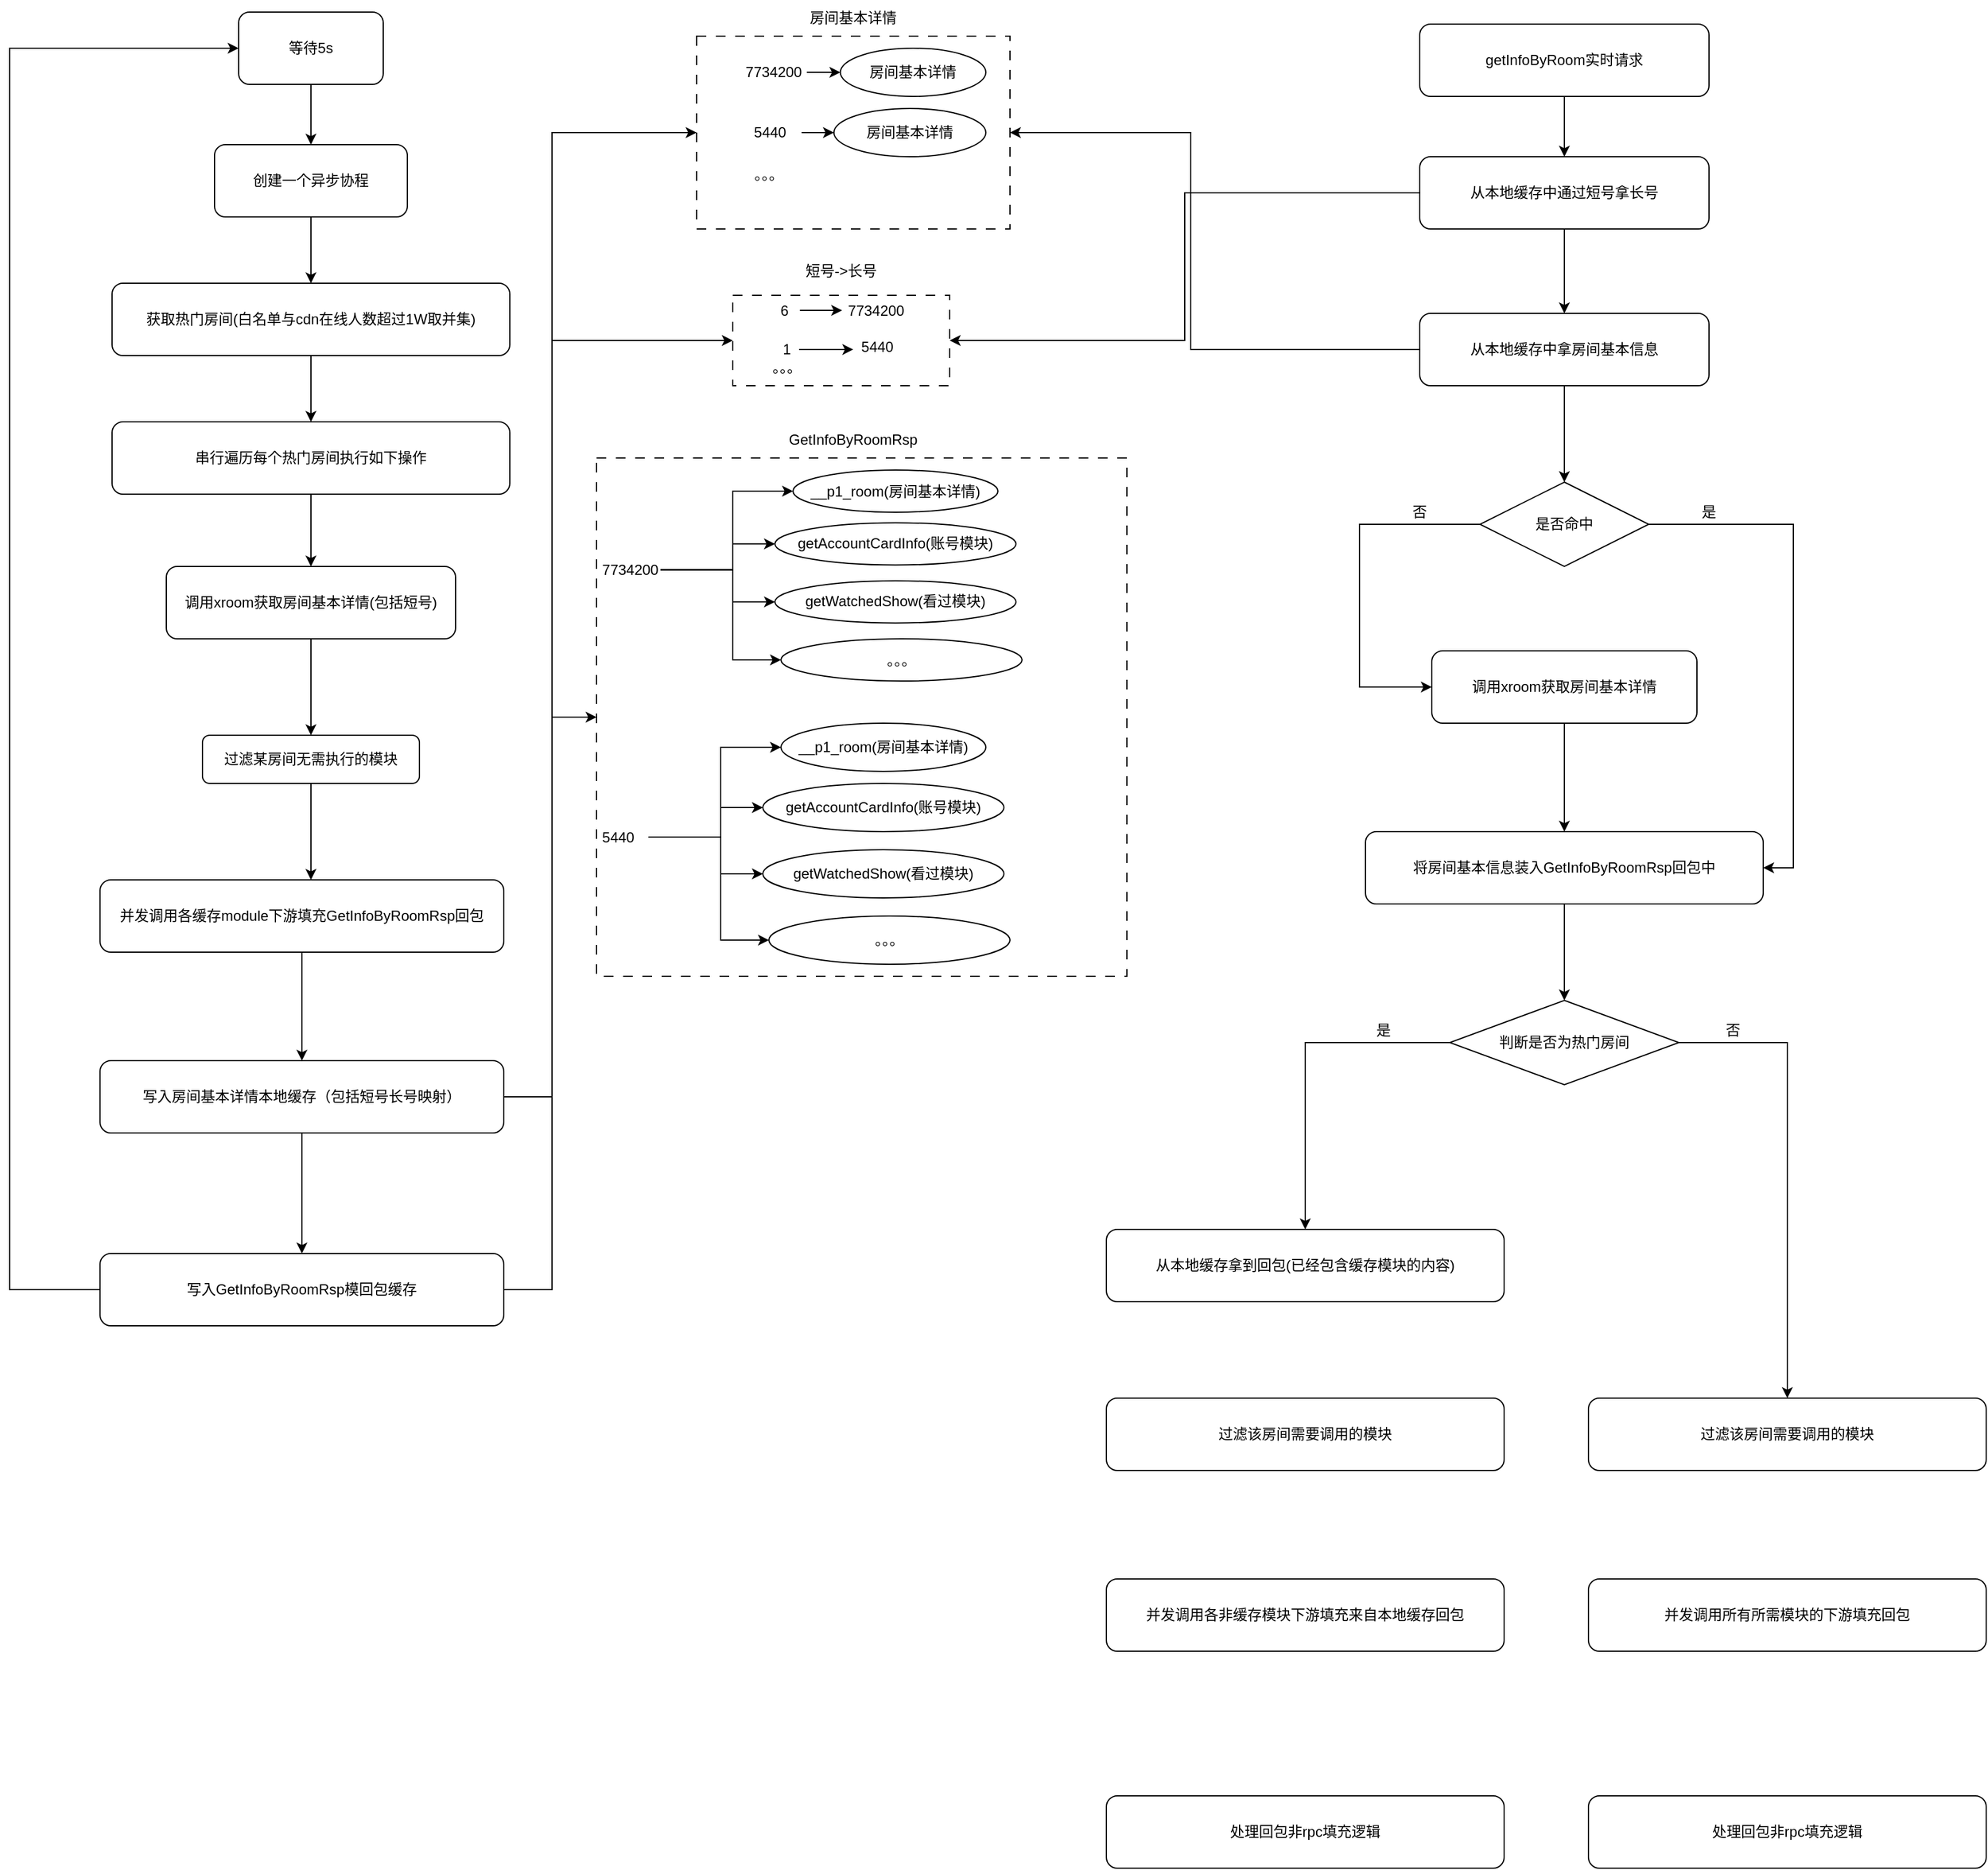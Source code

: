 <mxfile version="26.0.16">
  <diagram name="第 1 页" id="2z6H6S5NHl5eZgAEoRg0">
    <mxGraphModel dx="2069" dy="785" grid="1" gridSize="10" guides="1" tooltips="1" connect="1" arrows="1" fold="1" page="1" pageScale="1" pageWidth="827" pageHeight="1169" math="0" shadow="0">
      <root>
        <mxCell id="0" />
        <mxCell id="1" parent="0" />
        <mxCell id="CG3sEC5kOzj6vTKyxuMJ-37" value="" style="group" vertex="1" connectable="0" parent="1">
          <mxGeometry x="250" y="100" width="280" height="190" as="geometry" />
        </mxCell>
        <mxCell id="CG3sEC5kOzj6vTKyxuMJ-15" value="" style="rounded=0;whiteSpace=wrap;html=1;dashed=1;dashPattern=8 8;" vertex="1" parent="CG3sEC5kOzj6vTKyxuMJ-37">
          <mxGeometry x="20" y="30" width="260" height="160" as="geometry" />
        </mxCell>
        <mxCell id="CG3sEC5kOzj6vTKyxuMJ-10" value="" style="group" vertex="1" connectable="0" parent="CG3sEC5kOzj6vTKyxuMJ-37">
          <mxGeometry y="40" width="260" height="40" as="geometry" />
        </mxCell>
        <mxCell id="CG3sEC5kOzj6vTKyxuMJ-3" value="房间基本详情" style="ellipse;whiteSpace=wrap;html=1;" vertex="1" parent="CG3sEC5kOzj6vTKyxuMJ-10">
          <mxGeometry x="139.286" width="120.714" height="40" as="geometry" />
        </mxCell>
        <mxCell id="CG3sEC5kOzj6vTKyxuMJ-5" value="" style="edgeStyle=orthogonalEdgeStyle;rounded=0;orthogonalLoop=1;jettySize=auto;html=1;" edge="1" parent="CG3sEC5kOzj6vTKyxuMJ-10" source="CG3sEC5kOzj6vTKyxuMJ-4" target="CG3sEC5kOzj6vTKyxuMJ-3">
          <mxGeometry relative="1" as="geometry">
            <Array as="points">
              <mxPoint x="92.857" y="20" />
              <mxPoint x="92.857" y="20" />
            </Array>
          </mxGeometry>
        </mxCell>
        <mxCell id="CG3sEC5kOzj6vTKyxuMJ-4" value="7734200" style="text;strokeColor=none;align=center;fillColor=none;html=1;verticalAlign=middle;whiteSpace=wrap;rounded=0;" vertex="1" parent="CG3sEC5kOzj6vTKyxuMJ-10">
          <mxGeometry x="55.714" y="2.5" width="55.714" height="35" as="geometry" />
        </mxCell>
        <mxCell id="CG3sEC5kOzj6vTKyxuMJ-11" value="" style="group" vertex="1" connectable="0" parent="CG3sEC5kOzj6vTKyxuMJ-37">
          <mxGeometry y="90" width="260" height="40" as="geometry" />
        </mxCell>
        <mxCell id="CG3sEC5kOzj6vTKyxuMJ-12" value="房间基本详情" style="ellipse;whiteSpace=wrap;html=1;" vertex="1" parent="CG3sEC5kOzj6vTKyxuMJ-11">
          <mxGeometry x="133.93" width="126.07" height="40" as="geometry" />
        </mxCell>
        <mxCell id="CG3sEC5kOzj6vTKyxuMJ-13" value="" style="edgeStyle=orthogonalEdgeStyle;rounded=0;orthogonalLoop=1;jettySize=auto;html=1;" edge="1" parent="CG3sEC5kOzj6vTKyxuMJ-11" source="CG3sEC5kOzj6vTKyxuMJ-14" target="CG3sEC5kOzj6vTKyxuMJ-12">
          <mxGeometry relative="1" as="geometry">
            <Array as="points">
              <mxPoint x="89.286" y="20" />
              <mxPoint x="89.286" y="20" />
            </Array>
          </mxGeometry>
        </mxCell>
        <mxCell id="CG3sEC5kOzj6vTKyxuMJ-14" value="5440" style="text;strokeColor=none;align=center;fillColor=none;html=1;verticalAlign=middle;whiteSpace=wrap;rounded=0;" vertex="1" parent="CG3sEC5kOzj6vTKyxuMJ-11">
          <mxGeometry x="53.571" y="2.5" width="53.571" height="35" as="geometry" />
        </mxCell>
        <mxCell id="CG3sEC5kOzj6vTKyxuMJ-17" value="。。。" style="text;strokeColor=none;align=center;fillColor=none;html=1;verticalAlign=middle;whiteSpace=wrap;rounded=0;" vertex="1" parent="CG3sEC5kOzj6vTKyxuMJ-37">
          <mxGeometry x="50" y="130" width="60" height="30" as="geometry" />
        </mxCell>
        <mxCell id="CG3sEC5kOzj6vTKyxuMJ-18" value="房间基本详情" style="text;strokeColor=none;align=center;fillColor=none;html=1;verticalAlign=middle;whiteSpace=wrap;rounded=0;" vertex="1" parent="CG3sEC5kOzj6vTKyxuMJ-37">
          <mxGeometry x="85" width="130" height="30" as="geometry" />
        </mxCell>
        <mxCell id="CG3sEC5kOzj6vTKyxuMJ-41" value="" style="group" vertex="1" connectable="0" parent="1">
          <mxGeometry x="300" y="310" width="180" height="110" as="geometry" />
        </mxCell>
        <mxCell id="CG3sEC5kOzj6vTKyxuMJ-39" value="短号-&amp;gt;长号" style="text;strokeColor=none;align=center;fillColor=none;html=1;verticalAlign=middle;whiteSpace=wrap;rounded=0;" vertex="1" parent="CG3sEC5kOzj6vTKyxuMJ-41">
          <mxGeometry x="25" width="130" height="30" as="geometry" />
        </mxCell>
        <mxCell id="CG3sEC5kOzj6vTKyxuMJ-40" value="" style="group" vertex="1" connectable="0" parent="CG3sEC5kOzj6vTKyxuMJ-41">
          <mxGeometry y="30" width="180" height="80" as="geometry" />
        </mxCell>
        <mxCell id="CG3sEC5kOzj6vTKyxuMJ-38" value="" style="rounded=0;whiteSpace=wrap;html=1;dashed=1;dashPattern=8 8;" vertex="1" parent="CG3sEC5kOzj6vTKyxuMJ-40">
          <mxGeometry y="5" width="180" height="75" as="geometry" />
        </mxCell>
        <mxCell id="CG3sEC5kOzj6vTKyxuMJ-27" value="" style="group" vertex="1" connectable="0" parent="CG3sEC5kOzj6vTKyxuMJ-40">
          <mxGeometry x="30" width="116.439" height="35" as="geometry" />
        </mxCell>
        <mxCell id="CG3sEC5kOzj6vTKyxuMJ-24" value="7734200" style="text;strokeColor=none;align=center;fillColor=none;html=1;verticalAlign=middle;whiteSpace=wrap;rounded=0;" vertex="1" parent="CG3sEC5kOzj6vTKyxuMJ-27">
          <mxGeometry x="60.724" width="55.714" height="35" as="geometry" />
        </mxCell>
        <mxCell id="CG3sEC5kOzj6vTKyxuMJ-26" style="edgeStyle=orthogonalEdgeStyle;rounded=0;orthogonalLoop=1;jettySize=auto;html=1;entryX=0;entryY=0.5;entryDx=0;entryDy=0;" edge="1" parent="CG3sEC5kOzj6vTKyxuMJ-27" source="CG3sEC5kOzj6vTKyxuMJ-25" target="CG3sEC5kOzj6vTKyxuMJ-24">
          <mxGeometry relative="1" as="geometry" />
        </mxCell>
        <mxCell id="CG3sEC5kOzj6vTKyxuMJ-25" value="6" style="text;strokeColor=none;align=center;fillColor=none;html=1;verticalAlign=middle;whiteSpace=wrap;rounded=0;" vertex="1" parent="CG3sEC5kOzj6vTKyxuMJ-27">
          <mxGeometry width="25.72" height="35" as="geometry" />
        </mxCell>
        <mxCell id="CG3sEC5kOzj6vTKyxuMJ-33" value="5440" style="text;strokeColor=none;align=center;fillColor=none;html=1;verticalAlign=middle;whiteSpace=wrap;rounded=0;" vertex="1" parent="CG3sEC5kOzj6vTKyxuMJ-40">
          <mxGeometry x="92.871" y="30" width="53.571" height="35" as="geometry" />
        </mxCell>
        <mxCell id="CG3sEC5kOzj6vTKyxuMJ-34" value="1" style="text;strokeColor=none;align=center;fillColor=none;html=1;verticalAlign=middle;whiteSpace=wrap;rounded=0;" vertex="1" parent="CG3sEC5kOzj6vTKyxuMJ-40">
          <mxGeometry x="35" y="35" width="20" height="30" as="geometry" />
        </mxCell>
        <mxCell id="CG3sEC5kOzj6vTKyxuMJ-35" style="edgeStyle=orthogonalEdgeStyle;rounded=0;orthogonalLoop=1;jettySize=auto;html=1;entryX=0.133;entryY=0.571;entryDx=0;entryDy=0;entryPerimeter=0;" edge="1" parent="CG3sEC5kOzj6vTKyxuMJ-40" source="CG3sEC5kOzj6vTKyxuMJ-34" target="CG3sEC5kOzj6vTKyxuMJ-33">
          <mxGeometry relative="1" as="geometry" />
        </mxCell>
        <mxCell id="CG3sEC5kOzj6vTKyxuMJ-36" value="。。。" style="text;strokeColor=none;align=center;fillColor=none;html=1;verticalAlign=middle;whiteSpace=wrap;rounded=0;" vertex="1" parent="CG3sEC5kOzj6vTKyxuMJ-40">
          <mxGeometry x="15" y="50" width="60" height="30" as="geometry" />
        </mxCell>
        <mxCell id="CG3sEC5kOzj6vTKyxuMJ-43" value="GetInfoByRoomRsp" style="text;strokeColor=none;align=center;fillColor=none;html=1;verticalAlign=middle;whiteSpace=wrap;rounded=0;" vertex="1" parent="1">
          <mxGeometry x="320" y="450" width="160" height="30" as="geometry" />
        </mxCell>
        <mxCell id="CG3sEC5kOzj6vTKyxuMJ-59" value="" style="group" vertex="1" connectable="0" parent="1">
          <mxGeometry x="190" y="490" width="444" height="540" as="geometry" />
        </mxCell>
        <mxCell id="CG3sEC5kOzj6vTKyxuMJ-44" value="" style="rounded=0;whiteSpace=wrap;html=1;dashed=1;dashPattern=8 8;" vertex="1" parent="CG3sEC5kOzj6vTKyxuMJ-59">
          <mxGeometry x="-3" y="-10" width="440" height="430" as="geometry" />
        </mxCell>
        <mxCell id="CG3sEC5kOzj6vTKyxuMJ-60" style="edgeStyle=orthogonalEdgeStyle;rounded=0;orthogonalLoop=1;jettySize=auto;html=1;entryX=0;entryY=0.5;entryDx=0;entryDy=0;" edge="1" parent="CG3sEC5kOzj6vTKyxuMJ-59" source="CG3sEC5kOzj6vTKyxuMJ-64" target="CG3sEC5kOzj6vTKyxuMJ-65">
          <mxGeometry relative="1" as="geometry">
            <Array as="points">
              <mxPoint x="110" y="83.125" />
              <mxPoint x="110" y="17.5" />
            </Array>
          </mxGeometry>
        </mxCell>
        <mxCell id="CG3sEC5kOzj6vTKyxuMJ-61" style="edgeStyle=orthogonalEdgeStyle;rounded=0;orthogonalLoop=1;jettySize=auto;html=1;entryX=0;entryY=0.5;entryDx=0;entryDy=0;" edge="1" parent="CG3sEC5kOzj6vTKyxuMJ-59" source="CG3sEC5kOzj6vTKyxuMJ-64" target="CG3sEC5kOzj6vTKyxuMJ-66">
          <mxGeometry relative="1" as="geometry">
            <Array as="points">
              <mxPoint x="110" y="83.125" />
              <mxPoint x="110" y="61.25" />
            </Array>
          </mxGeometry>
        </mxCell>
        <mxCell id="CG3sEC5kOzj6vTKyxuMJ-62" style="edgeStyle=orthogonalEdgeStyle;rounded=0;orthogonalLoop=1;jettySize=auto;html=1;entryX=0;entryY=0.5;entryDx=0;entryDy=0;" edge="1" parent="CG3sEC5kOzj6vTKyxuMJ-59" source="CG3sEC5kOzj6vTKyxuMJ-64" target="CG3sEC5kOzj6vTKyxuMJ-67">
          <mxGeometry relative="1" as="geometry">
            <Array as="points">
              <mxPoint x="110" y="83.125" />
              <mxPoint x="110" y="109.375" />
            </Array>
          </mxGeometry>
        </mxCell>
        <mxCell id="CG3sEC5kOzj6vTKyxuMJ-63" style="edgeStyle=orthogonalEdgeStyle;rounded=0;orthogonalLoop=1;jettySize=auto;html=1;entryX=0;entryY=0.5;entryDx=0;entryDy=0;" edge="1" parent="CG3sEC5kOzj6vTKyxuMJ-59" source="CG3sEC5kOzj6vTKyxuMJ-64" target="CG3sEC5kOzj6vTKyxuMJ-68">
          <mxGeometry relative="1" as="geometry">
            <Array as="points">
              <mxPoint x="110" y="83.125" />
              <mxPoint x="110" y="157.5" />
            </Array>
          </mxGeometry>
        </mxCell>
        <mxCell id="CG3sEC5kOzj6vTKyxuMJ-64" value="7734200" style="text;strokeColor=none;align=center;fillColor=none;html=1;verticalAlign=middle;whiteSpace=wrap;rounded=0;" vertex="1" parent="CG3sEC5kOzj6vTKyxuMJ-59">
          <mxGeometry y="67.375" width="50" height="30.625" as="geometry" />
        </mxCell>
        <mxCell id="CG3sEC5kOzj6vTKyxuMJ-65" value="__p1_room(房间基本详情)" style="ellipse;whiteSpace=wrap;html=1;" vertex="1" parent="CG3sEC5kOzj6vTKyxuMJ-59">
          <mxGeometry x="160" width="170" height="35" as="geometry" />
        </mxCell>
        <mxCell id="CG3sEC5kOzj6vTKyxuMJ-66" value="getAccountCardInfo(账号模块)" style="ellipse;whiteSpace=wrap;html=1;" vertex="1" parent="CG3sEC5kOzj6vTKyxuMJ-59">
          <mxGeometry x="145" y="43.75" width="200" height="35" as="geometry" />
        </mxCell>
        <mxCell id="CG3sEC5kOzj6vTKyxuMJ-67" value="getWatchedShow(看过模块)" style="ellipse;whiteSpace=wrap;html=1;" vertex="1" parent="CG3sEC5kOzj6vTKyxuMJ-59">
          <mxGeometry x="145" y="91.875" width="200" height="35" as="geometry" />
        </mxCell>
        <mxCell id="CG3sEC5kOzj6vTKyxuMJ-68" value="。。。" style="ellipse;whiteSpace=wrap;html=1;" vertex="1" parent="CG3sEC5kOzj6vTKyxuMJ-59">
          <mxGeometry x="150" y="140" width="200" height="35" as="geometry" />
        </mxCell>
        <mxCell id="CG3sEC5kOzj6vTKyxuMJ-58" value="" style="group" vertex="1" connectable="0" parent="CG3sEC5kOzj6vTKyxuMJ-59">
          <mxGeometry x="-10" y="210" width="454" height="330" as="geometry" />
        </mxCell>
        <mxCell id="CG3sEC5kOzj6vTKyxuMJ-54" style="edgeStyle=orthogonalEdgeStyle;rounded=0;orthogonalLoop=1;jettySize=auto;html=1;entryX=0;entryY=0.5;entryDx=0;entryDy=0;" edge="1" parent="CG3sEC5kOzj6vTKyxuMJ-58" source="CG3sEC5kOzj6vTKyxuMJ-45" target="CG3sEC5kOzj6vTKyxuMJ-49">
          <mxGeometry relative="1" as="geometry">
            <Array as="points">
              <mxPoint x="110" y="95" />
              <mxPoint x="110" y="20" />
            </Array>
          </mxGeometry>
        </mxCell>
        <mxCell id="CG3sEC5kOzj6vTKyxuMJ-55" style="edgeStyle=orthogonalEdgeStyle;rounded=0;orthogonalLoop=1;jettySize=auto;html=1;entryX=0;entryY=0.5;entryDx=0;entryDy=0;" edge="1" parent="CG3sEC5kOzj6vTKyxuMJ-58" source="CG3sEC5kOzj6vTKyxuMJ-45" target="CG3sEC5kOzj6vTKyxuMJ-50">
          <mxGeometry relative="1" as="geometry">
            <Array as="points">
              <mxPoint x="110" y="95" />
              <mxPoint x="110" y="70" />
            </Array>
          </mxGeometry>
        </mxCell>
        <mxCell id="CG3sEC5kOzj6vTKyxuMJ-56" style="edgeStyle=orthogonalEdgeStyle;rounded=0;orthogonalLoop=1;jettySize=auto;html=1;entryX=0;entryY=0.5;entryDx=0;entryDy=0;" edge="1" parent="CG3sEC5kOzj6vTKyxuMJ-58" source="CG3sEC5kOzj6vTKyxuMJ-45" target="CG3sEC5kOzj6vTKyxuMJ-51">
          <mxGeometry relative="1" as="geometry">
            <Array as="points">
              <mxPoint x="110" y="95" />
              <mxPoint x="110" y="125" />
            </Array>
          </mxGeometry>
        </mxCell>
        <mxCell id="CG3sEC5kOzj6vTKyxuMJ-57" style="edgeStyle=orthogonalEdgeStyle;rounded=0;orthogonalLoop=1;jettySize=auto;html=1;entryX=0;entryY=0.5;entryDx=0;entryDy=0;" edge="1" parent="CG3sEC5kOzj6vTKyxuMJ-58" source="CG3sEC5kOzj6vTKyxuMJ-45" target="CG3sEC5kOzj6vTKyxuMJ-52">
          <mxGeometry relative="1" as="geometry">
            <Array as="points">
              <mxPoint x="110" y="95" />
              <mxPoint x="110" y="180" />
            </Array>
          </mxGeometry>
        </mxCell>
        <mxCell id="CG3sEC5kOzj6vTKyxuMJ-45" value="5440" style="text;strokeColor=none;align=center;fillColor=none;html=1;verticalAlign=middle;whiteSpace=wrap;rounded=0;" vertex="1" parent="CG3sEC5kOzj6vTKyxuMJ-58">
          <mxGeometry y="77" width="50" height="35" as="geometry" />
        </mxCell>
        <mxCell id="CG3sEC5kOzj6vTKyxuMJ-49" value="__p1_room(房间基本详情)" style="ellipse;whiteSpace=wrap;html=1;" vertex="1" parent="CG3sEC5kOzj6vTKyxuMJ-58">
          <mxGeometry x="160" width="170" height="40" as="geometry" />
        </mxCell>
        <mxCell id="CG3sEC5kOzj6vTKyxuMJ-50" value="getAccountCardInfo(账号模块)" style="ellipse;whiteSpace=wrap;html=1;" vertex="1" parent="CG3sEC5kOzj6vTKyxuMJ-58">
          <mxGeometry x="145" y="50" width="200" height="40" as="geometry" />
        </mxCell>
        <mxCell id="CG3sEC5kOzj6vTKyxuMJ-51" value="getWatchedShow(看过模块)" style="ellipse;whiteSpace=wrap;html=1;" vertex="1" parent="CG3sEC5kOzj6vTKyxuMJ-58">
          <mxGeometry x="145" y="105" width="200" height="40" as="geometry" />
        </mxCell>
        <mxCell id="CG3sEC5kOzj6vTKyxuMJ-52" value="。。。" style="ellipse;whiteSpace=wrap;html=1;" vertex="1" parent="CG3sEC5kOzj6vTKyxuMJ-58">
          <mxGeometry x="150" y="160" width="200" height="40" as="geometry" />
        </mxCell>
        <mxCell id="CG3sEC5kOzj6vTKyxuMJ-76" style="edgeStyle=orthogonalEdgeStyle;rounded=0;orthogonalLoop=1;jettySize=auto;html=1;" edge="1" parent="1" source="CG3sEC5kOzj6vTKyxuMJ-69" target="CG3sEC5kOzj6vTKyxuMJ-75">
          <mxGeometry relative="1" as="geometry" />
        </mxCell>
        <mxCell id="CG3sEC5kOzj6vTKyxuMJ-69" value="等待5s" style="rounded=1;whiteSpace=wrap;html=1;" vertex="1" parent="1">
          <mxGeometry x="-110" y="110" width="120" height="60" as="geometry" />
        </mxCell>
        <mxCell id="CG3sEC5kOzj6vTKyxuMJ-87" style="edgeStyle=orthogonalEdgeStyle;rounded=0;orthogonalLoop=1;jettySize=auto;html=1;" edge="1" parent="1" source="CG3sEC5kOzj6vTKyxuMJ-72" target="CG3sEC5kOzj6vTKyxuMJ-74">
          <mxGeometry relative="1" as="geometry" />
        </mxCell>
        <mxCell id="CG3sEC5kOzj6vTKyxuMJ-72" value="获取热门房间(白名单与cdn在线人数超过1W取并集)" style="rounded=1;whiteSpace=wrap;html=1;" vertex="1" parent="1">
          <mxGeometry x="-215" y="335" width="330" height="60" as="geometry" />
        </mxCell>
        <mxCell id="CG3sEC5kOzj6vTKyxuMJ-88" style="edgeStyle=orthogonalEdgeStyle;rounded=0;orthogonalLoop=1;jettySize=auto;html=1;" edge="1" parent="1" source="CG3sEC5kOzj6vTKyxuMJ-74" target="CG3sEC5kOzj6vTKyxuMJ-79">
          <mxGeometry relative="1" as="geometry" />
        </mxCell>
        <mxCell id="CG3sEC5kOzj6vTKyxuMJ-74" value="串行遍历每个热门房间执行如下操作" style="rounded=1;whiteSpace=wrap;html=1;" vertex="1" parent="1">
          <mxGeometry x="-215" y="450" width="330" height="60" as="geometry" />
        </mxCell>
        <mxCell id="CG3sEC5kOzj6vTKyxuMJ-77" style="edgeStyle=orthogonalEdgeStyle;rounded=0;orthogonalLoop=1;jettySize=auto;html=1;exitX=0.5;exitY=1;exitDx=0;exitDy=0;entryX=0.5;entryY=0;entryDx=0;entryDy=0;" edge="1" parent="1" source="CG3sEC5kOzj6vTKyxuMJ-75" target="CG3sEC5kOzj6vTKyxuMJ-72">
          <mxGeometry relative="1" as="geometry" />
        </mxCell>
        <mxCell id="CG3sEC5kOzj6vTKyxuMJ-75" value="创建一个异步协程" style="rounded=1;whiteSpace=wrap;html=1;" vertex="1" parent="1">
          <mxGeometry x="-130" y="220" width="160" height="60" as="geometry" />
        </mxCell>
        <mxCell id="CG3sEC5kOzj6vTKyxuMJ-82" value="" style="edgeStyle=orthogonalEdgeStyle;rounded=0;orthogonalLoop=1;jettySize=auto;html=1;" edge="1" parent="1" source="CG3sEC5kOzj6vTKyxuMJ-79" target="CG3sEC5kOzj6vTKyxuMJ-80">
          <mxGeometry relative="1" as="geometry" />
        </mxCell>
        <mxCell id="CG3sEC5kOzj6vTKyxuMJ-79" value="调用xroom获取房间基本详情(包括短号)" style="rounded=1;whiteSpace=wrap;html=1;" vertex="1" parent="1">
          <mxGeometry x="-170" y="570" width="240" height="60" as="geometry" />
        </mxCell>
        <mxCell id="CG3sEC5kOzj6vTKyxuMJ-95" style="edgeStyle=orthogonalEdgeStyle;rounded=0;orthogonalLoop=1;jettySize=auto;html=1;" edge="1" parent="1" source="CG3sEC5kOzj6vTKyxuMJ-80">
          <mxGeometry relative="1" as="geometry">
            <mxPoint x="-50" y="830" as="targetPoint" />
          </mxGeometry>
        </mxCell>
        <mxCell id="CG3sEC5kOzj6vTKyxuMJ-80" value="过滤某房间无需执行的模块" style="rounded=1;whiteSpace=wrap;html=1;" vertex="1" parent="1">
          <mxGeometry x="-140" y="710" width="180" height="40" as="geometry" />
        </mxCell>
        <mxCell id="CG3sEC5kOzj6vTKyxuMJ-83" style="edgeStyle=orthogonalEdgeStyle;rounded=0;orthogonalLoop=1;jettySize=auto;html=1;" edge="1" parent="1" source="CG3sEC5kOzj6vTKyxuMJ-81">
          <mxGeometry relative="1" as="geometry">
            <mxPoint x="-57.5" y="980" as="targetPoint" />
          </mxGeometry>
        </mxCell>
        <mxCell id="CG3sEC5kOzj6vTKyxuMJ-81" value="并发调用各缓存module下游填充GetInfoByRoomRsp回包" style="rounded=1;whiteSpace=wrap;html=1;" vertex="1" parent="1">
          <mxGeometry x="-225" y="830" width="335" height="60" as="geometry" />
        </mxCell>
        <mxCell id="CG3sEC5kOzj6vTKyxuMJ-86" style="edgeStyle=orthogonalEdgeStyle;rounded=0;orthogonalLoop=1;jettySize=auto;html=1;exitX=0.5;exitY=1;exitDx=0;exitDy=0;entryX=0.5;entryY=0;entryDx=0;entryDy=0;" edge="1" parent="1" source="CG3sEC5kOzj6vTKyxuMJ-84" target="CG3sEC5kOzj6vTKyxuMJ-85">
          <mxGeometry relative="1" as="geometry" />
        </mxCell>
        <mxCell id="CG3sEC5kOzj6vTKyxuMJ-97" style="edgeStyle=orthogonalEdgeStyle;rounded=0;orthogonalLoop=1;jettySize=auto;html=1;entryX=0;entryY=0.5;entryDx=0;entryDy=0;" edge="1" parent="1" source="CG3sEC5kOzj6vTKyxuMJ-84" target="CG3sEC5kOzj6vTKyxuMJ-15">
          <mxGeometry relative="1" as="geometry">
            <Array as="points">
              <mxPoint x="150" y="1010" />
              <mxPoint x="150" y="210" />
            </Array>
          </mxGeometry>
        </mxCell>
        <mxCell id="CG3sEC5kOzj6vTKyxuMJ-98" style="edgeStyle=orthogonalEdgeStyle;rounded=0;orthogonalLoop=1;jettySize=auto;html=1;entryX=0;entryY=0.5;entryDx=0;entryDy=0;" edge="1" parent="1" source="CG3sEC5kOzj6vTKyxuMJ-84" target="CG3sEC5kOzj6vTKyxuMJ-38">
          <mxGeometry relative="1" as="geometry">
            <Array as="points">
              <mxPoint x="150" y="1010" />
              <mxPoint x="150" y="383" />
            </Array>
          </mxGeometry>
        </mxCell>
        <mxCell id="CG3sEC5kOzj6vTKyxuMJ-84" value="写入房间基本详情本地缓存（包括短号长号映射）" style="rounded=1;whiteSpace=wrap;html=1;" vertex="1" parent="1">
          <mxGeometry x="-225" y="980" width="335" height="60" as="geometry" />
        </mxCell>
        <mxCell id="CG3sEC5kOzj6vTKyxuMJ-93" style="edgeStyle=orthogonalEdgeStyle;rounded=0;orthogonalLoop=1;jettySize=auto;html=1;exitX=0;exitY=0.5;exitDx=0;exitDy=0;entryX=0;entryY=0.5;entryDx=0;entryDy=0;" edge="1" parent="1" source="CG3sEC5kOzj6vTKyxuMJ-85" target="CG3sEC5kOzj6vTKyxuMJ-69">
          <mxGeometry relative="1" as="geometry">
            <Array as="points">
              <mxPoint x="-300" y="1170" />
              <mxPoint x="-300" y="140" />
            </Array>
          </mxGeometry>
        </mxCell>
        <mxCell id="CG3sEC5kOzj6vTKyxuMJ-99" style="edgeStyle=orthogonalEdgeStyle;rounded=0;orthogonalLoop=1;jettySize=auto;html=1;entryX=0;entryY=0.5;entryDx=0;entryDy=0;" edge="1" parent="1" source="CG3sEC5kOzj6vTKyxuMJ-85" target="CG3sEC5kOzj6vTKyxuMJ-44">
          <mxGeometry relative="1" as="geometry">
            <Array as="points">
              <mxPoint x="150" y="1170" />
              <mxPoint x="150" y="695" />
            </Array>
          </mxGeometry>
        </mxCell>
        <mxCell id="CG3sEC5kOzj6vTKyxuMJ-85" value="写入GetInfoByRoomRsp模回包缓存" style="rounded=1;whiteSpace=wrap;html=1;" vertex="1" parent="1">
          <mxGeometry x="-225" y="1140" width="335" height="60" as="geometry" />
        </mxCell>
        <mxCell id="CG3sEC5kOzj6vTKyxuMJ-121" style="edgeStyle=orthogonalEdgeStyle;rounded=0;orthogonalLoop=1;jettySize=auto;html=1;exitX=0.5;exitY=1;exitDx=0;exitDy=0;entryX=0.5;entryY=0;entryDx=0;entryDy=0;" edge="1" parent="1" source="CG3sEC5kOzj6vTKyxuMJ-100" target="CG3sEC5kOzj6vTKyxuMJ-104">
          <mxGeometry relative="1" as="geometry" />
        </mxCell>
        <mxCell id="CG3sEC5kOzj6vTKyxuMJ-100" value="getInfoByRoom实时请求" style="rounded=1;whiteSpace=wrap;html=1;" vertex="1" parent="1">
          <mxGeometry x="870" y="120" width="240" height="60" as="geometry" />
        </mxCell>
        <mxCell id="CG3sEC5kOzj6vTKyxuMJ-105" style="edgeStyle=orthogonalEdgeStyle;rounded=0;orthogonalLoop=1;jettySize=auto;html=1;exitX=0;exitY=0.5;exitDx=0;exitDy=0;entryX=1;entryY=0.5;entryDx=0;entryDy=0;" edge="1" parent="1" source="CG3sEC5kOzj6vTKyxuMJ-104" target="CG3sEC5kOzj6vTKyxuMJ-38">
          <mxGeometry relative="1" as="geometry" />
        </mxCell>
        <mxCell id="CG3sEC5kOzj6vTKyxuMJ-120" style="edgeStyle=orthogonalEdgeStyle;rounded=0;orthogonalLoop=1;jettySize=auto;html=1;" edge="1" parent="1" source="CG3sEC5kOzj6vTKyxuMJ-104" target="CG3sEC5kOzj6vTKyxuMJ-106">
          <mxGeometry relative="1" as="geometry" />
        </mxCell>
        <mxCell id="CG3sEC5kOzj6vTKyxuMJ-104" value="从本地缓存中通过短号拿长号" style="rounded=1;whiteSpace=wrap;html=1;" vertex="1" parent="1">
          <mxGeometry x="870" y="230" width="240" height="60" as="geometry" />
        </mxCell>
        <mxCell id="CG3sEC5kOzj6vTKyxuMJ-107" style="edgeStyle=orthogonalEdgeStyle;rounded=0;orthogonalLoop=1;jettySize=auto;html=1;entryX=1;entryY=0.5;entryDx=0;entryDy=0;" edge="1" parent="1" source="CG3sEC5kOzj6vTKyxuMJ-106" target="CG3sEC5kOzj6vTKyxuMJ-15">
          <mxGeometry relative="1" as="geometry">
            <Array as="points">
              <mxPoint x="680" y="390" />
              <mxPoint x="680" y="210" />
            </Array>
          </mxGeometry>
        </mxCell>
        <mxCell id="CG3sEC5kOzj6vTKyxuMJ-119" style="edgeStyle=orthogonalEdgeStyle;rounded=0;orthogonalLoop=1;jettySize=auto;html=1;exitX=0.5;exitY=1;exitDx=0;exitDy=0;entryX=0.5;entryY=0;entryDx=0;entryDy=0;" edge="1" parent="1" source="CG3sEC5kOzj6vTKyxuMJ-106" target="CG3sEC5kOzj6vTKyxuMJ-108">
          <mxGeometry relative="1" as="geometry" />
        </mxCell>
        <mxCell id="CG3sEC5kOzj6vTKyxuMJ-106" value="从本地缓存中拿房间基本信息" style="rounded=1;whiteSpace=wrap;html=1;" vertex="1" parent="1">
          <mxGeometry x="870" y="360" width="240" height="60" as="geometry" />
        </mxCell>
        <mxCell id="CG3sEC5kOzj6vTKyxuMJ-113" style="edgeStyle=orthogonalEdgeStyle;rounded=0;orthogonalLoop=1;jettySize=auto;html=1;exitX=0;exitY=0.5;exitDx=0;exitDy=0;entryX=0;entryY=0.5;entryDx=0;entryDy=0;" edge="1" parent="1" source="CG3sEC5kOzj6vTKyxuMJ-108" target="CG3sEC5kOzj6vTKyxuMJ-110">
          <mxGeometry relative="1" as="geometry">
            <Array as="points">
              <mxPoint x="820" y="535" />
              <mxPoint x="820" y="670" />
            </Array>
          </mxGeometry>
        </mxCell>
        <mxCell id="CG3sEC5kOzj6vTKyxuMJ-116" style="edgeStyle=orthogonalEdgeStyle;rounded=0;orthogonalLoop=1;jettySize=auto;html=1;entryX=1;entryY=0.5;entryDx=0;entryDy=0;" edge="1" parent="1" source="CG3sEC5kOzj6vTKyxuMJ-108" target="CG3sEC5kOzj6vTKyxuMJ-111">
          <mxGeometry relative="1" as="geometry">
            <Array as="points">
              <mxPoint x="1180" y="535" />
              <mxPoint x="1180" y="820" />
            </Array>
          </mxGeometry>
        </mxCell>
        <mxCell id="CG3sEC5kOzj6vTKyxuMJ-108" value="是否命中" style="rhombus;whiteSpace=wrap;html=1;" vertex="1" parent="1">
          <mxGeometry x="920" y="500" width="140" height="70" as="geometry" />
        </mxCell>
        <mxCell id="CG3sEC5kOzj6vTKyxuMJ-115" style="edgeStyle=orthogonalEdgeStyle;rounded=0;orthogonalLoop=1;jettySize=auto;html=1;entryX=0.5;entryY=0;entryDx=0;entryDy=0;" edge="1" parent="1" source="CG3sEC5kOzj6vTKyxuMJ-110" target="CG3sEC5kOzj6vTKyxuMJ-111">
          <mxGeometry relative="1" as="geometry" />
        </mxCell>
        <mxCell id="CG3sEC5kOzj6vTKyxuMJ-110" value="调用xroom获取房间基本详情" style="rounded=1;whiteSpace=wrap;html=1;" vertex="1" parent="1">
          <mxGeometry x="880" y="640" width="220" height="60" as="geometry" />
        </mxCell>
        <mxCell id="CG3sEC5kOzj6vTKyxuMJ-122" style="edgeStyle=orthogonalEdgeStyle;rounded=0;orthogonalLoop=1;jettySize=auto;html=1;" edge="1" parent="1" source="CG3sEC5kOzj6vTKyxuMJ-111">
          <mxGeometry relative="1" as="geometry">
            <mxPoint x="990" y="930" as="targetPoint" />
          </mxGeometry>
        </mxCell>
        <mxCell id="CG3sEC5kOzj6vTKyxuMJ-111" value="将房间基本信息装入GetInfoByRoomRsp回包中" style="rounded=1;whiteSpace=wrap;html=1;" vertex="1" parent="1">
          <mxGeometry x="825" y="790" width="330" height="60" as="geometry" />
        </mxCell>
        <mxCell id="CG3sEC5kOzj6vTKyxuMJ-117" value="是" style="text;strokeColor=none;align=center;fillColor=none;html=1;verticalAlign=middle;whiteSpace=wrap;rounded=0;" vertex="1" parent="1">
          <mxGeometry x="1080" y="510" width="60" height="30" as="geometry" />
        </mxCell>
        <mxCell id="CG3sEC5kOzj6vTKyxuMJ-118" value="否" style="text;strokeColor=none;align=center;fillColor=none;html=1;verticalAlign=middle;whiteSpace=wrap;rounded=0;" vertex="1" parent="1">
          <mxGeometry x="840" y="510" width="60" height="30" as="geometry" />
        </mxCell>
        <mxCell id="CG3sEC5kOzj6vTKyxuMJ-132" style="edgeStyle=orthogonalEdgeStyle;rounded=0;orthogonalLoop=1;jettySize=auto;html=1;entryX=0.5;entryY=0;entryDx=0;entryDy=0;" edge="1" parent="1" source="CG3sEC5kOzj6vTKyxuMJ-123" target="CG3sEC5kOzj6vTKyxuMJ-126">
          <mxGeometry relative="1" as="geometry">
            <Array as="points">
              <mxPoint x="1175" y="965" />
            </Array>
          </mxGeometry>
        </mxCell>
        <mxCell id="CG3sEC5kOzj6vTKyxuMJ-136" style="edgeStyle=orthogonalEdgeStyle;rounded=0;orthogonalLoop=1;jettySize=auto;html=1;" edge="1" parent="1" source="CG3sEC5kOzj6vTKyxuMJ-123" target="CG3sEC5kOzj6vTKyxuMJ-124">
          <mxGeometry relative="1" as="geometry">
            <Array as="points">
              <mxPoint x="775" y="965" />
            </Array>
          </mxGeometry>
        </mxCell>
        <mxCell id="CG3sEC5kOzj6vTKyxuMJ-123" value="判断是否为热门房间" style="rhombus;whiteSpace=wrap;html=1;" vertex="1" parent="1">
          <mxGeometry x="895" y="930" width="190" height="70" as="geometry" />
        </mxCell>
        <mxCell id="CG3sEC5kOzj6vTKyxuMJ-124" value="从本地缓存拿到回包(已经包含缓存模块的内容)" style="rounded=1;whiteSpace=wrap;html=1;" vertex="1" parent="1">
          <mxGeometry x="610" y="1120" width="330" height="60" as="geometry" />
        </mxCell>
        <mxCell id="CG3sEC5kOzj6vTKyxuMJ-125" value="过滤该房间需要调用的模块" style="rounded=1;whiteSpace=wrap;html=1;" vertex="1" parent="1">
          <mxGeometry x="610" y="1260" width="330" height="60" as="geometry" />
        </mxCell>
        <mxCell id="CG3sEC5kOzj6vTKyxuMJ-126" value="过滤该房间需要调用的模块" style="rounded=1;whiteSpace=wrap;html=1;" vertex="1" parent="1">
          <mxGeometry x="1010" y="1260" width="330" height="60" as="geometry" />
        </mxCell>
        <mxCell id="CG3sEC5kOzj6vTKyxuMJ-127" value="并发调用各非缓存模块下游填充来自本地缓存回包" style="rounded=1;whiteSpace=wrap;html=1;" vertex="1" parent="1">
          <mxGeometry x="610" y="1410" width="330" height="60" as="geometry" />
        </mxCell>
        <mxCell id="CG3sEC5kOzj6vTKyxuMJ-128" value="并发调用所有所需模块的下游填充回包" style="rounded=1;whiteSpace=wrap;html=1;" vertex="1" parent="1">
          <mxGeometry x="1010" y="1410" width="330" height="60" as="geometry" />
        </mxCell>
        <mxCell id="CG3sEC5kOzj6vTKyxuMJ-129" value="处理回包非rpc填充逻辑" style="rounded=1;whiteSpace=wrap;html=1;" vertex="1" parent="1">
          <mxGeometry x="610" y="1590" width="330" height="60" as="geometry" />
        </mxCell>
        <mxCell id="CG3sEC5kOzj6vTKyxuMJ-130" value="处理回包非rpc填充逻辑" style="rounded=1;whiteSpace=wrap;html=1;" vertex="1" parent="1">
          <mxGeometry x="1010" y="1590" width="330" height="60" as="geometry" />
        </mxCell>
        <mxCell id="CG3sEC5kOzj6vTKyxuMJ-135" value="否" style="text;strokeColor=none;align=center;fillColor=none;html=1;verticalAlign=middle;whiteSpace=wrap;rounded=0;" vertex="1" parent="1">
          <mxGeometry x="1100" y="940" width="60" height="30" as="geometry" />
        </mxCell>
        <mxCell id="CG3sEC5kOzj6vTKyxuMJ-137" value="是" style="text;strokeColor=none;align=center;fillColor=none;html=1;verticalAlign=middle;whiteSpace=wrap;rounded=0;" vertex="1" parent="1">
          <mxGeometry x="810" y="940" width="60" height="30" as="geometry" />
        </mxCell>
      </root>
    </mxGraphModel>
  </diagram>
</mxfile>
